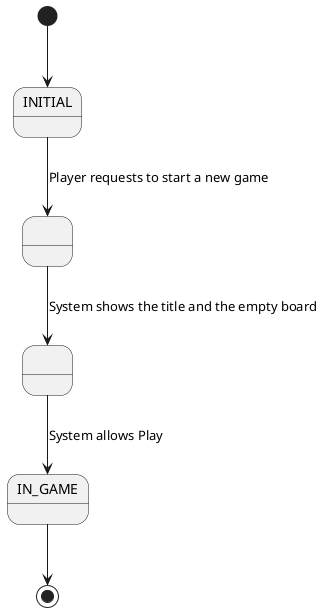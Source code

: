 @startuml startUseCaseSpecification
state INITIAL
state IN_GAME
state start as " "
state started as " "
[*] --> INITIAL
INITIAL --> start: Player requests to start a new game
start --> started: System shows the title and the empty board
started --> IN_GAME: System allows Play
IN_GAME --> [*]
@enduml